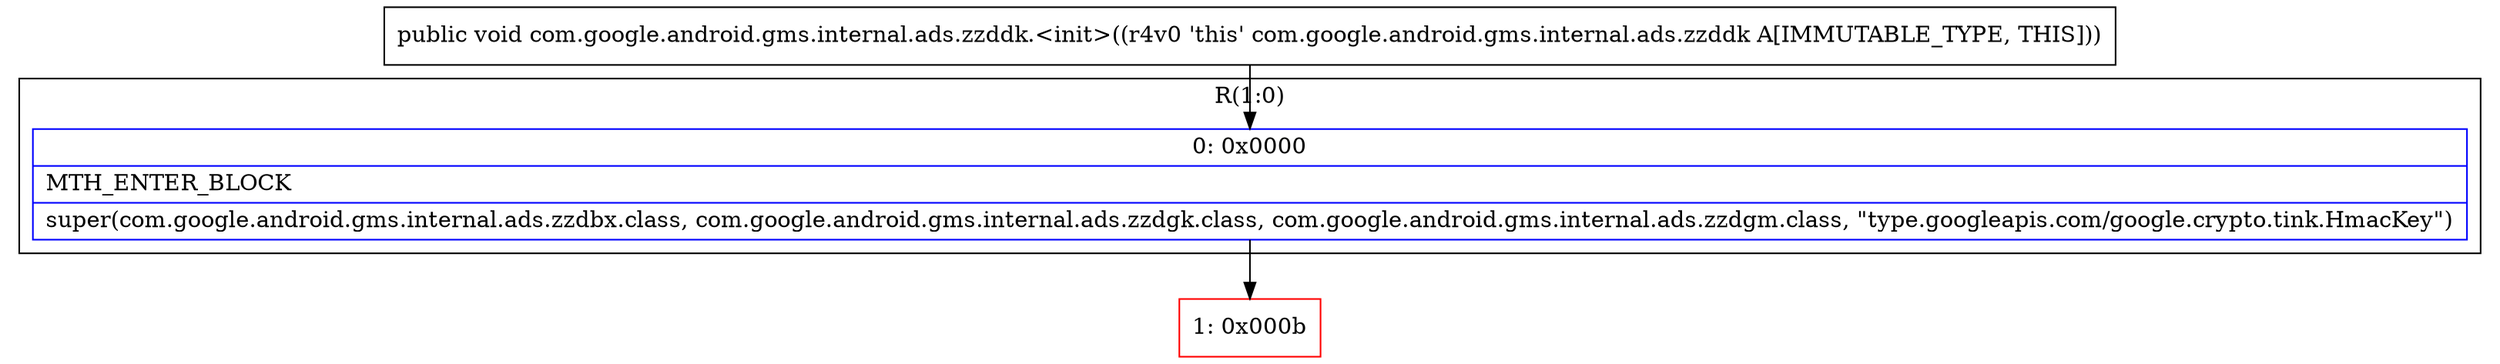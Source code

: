 digraph "CFG forcom.google.android.gms.internal.ads.zzddk.\<init\>()V" {
subgraph cluster_Region_1149105283 {
label = "R(1:0)";
node [shape=record,color=blue];
Node_0 [shape=record,label="{0\:\ 0x0000|MTH_ENTER_BLOCK\l|super(com.google.android.gms.internal.ads.zzdbx.class, com.google.android.gms.internal.ads.zzdgk.class, com.google.android.gms.internal.ads.zzdgm.class, \"type.googleapis.com\/google.crypto.tink.HmacKey\")\l}"];
}
Node_1 [shape=record,color=red,label="{1\:\ 0x000b}"];
MethodNode[shape=record,label="{public void com.google.android.gms.internal.ads.zzddk.\<init\>((r4v0 'this' com.google.android.gms.internal.ads.zzddk A[IMMUTABLE_TYPE, THIS])) }"];
MethodNode -> Node_0;
Node_0 -> Node_1;
}

